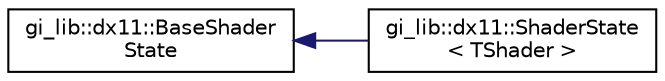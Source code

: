 digraph "Graphical Class Hierarchy"
{
  edge [fontname="Helvetica",fontsize="10",labelfontname="Helvetica",labelfontsize="10"];
  node [fontname="Helvetica",fontsize="10",shape=record];
  rankdir="LR";
  Node1 [label="gi_lib::dx11::BaseShader\lState",height=0.2,width=0.4,color="black", fillcolor="white", style="filled",URL="$classgi__lib_1_1dx11_1_1_base_shader_state.html",tooltip="Base class for a shader state. "];
  Node1 -> Node2 [dir="back",color="midnightblue",fontsize="10",style="solid",fontname="Helvetica"];
  Node2 [label="gi_lib::dx11::ShaderState\l\< TShader \>",height=0.2,width=0.4,color="black", fillcolor="white", style="filled",URL="$classgi__lib_1_1dx11_1_1_shader_state.html",tooltip="Concrete shader state. "];
}
